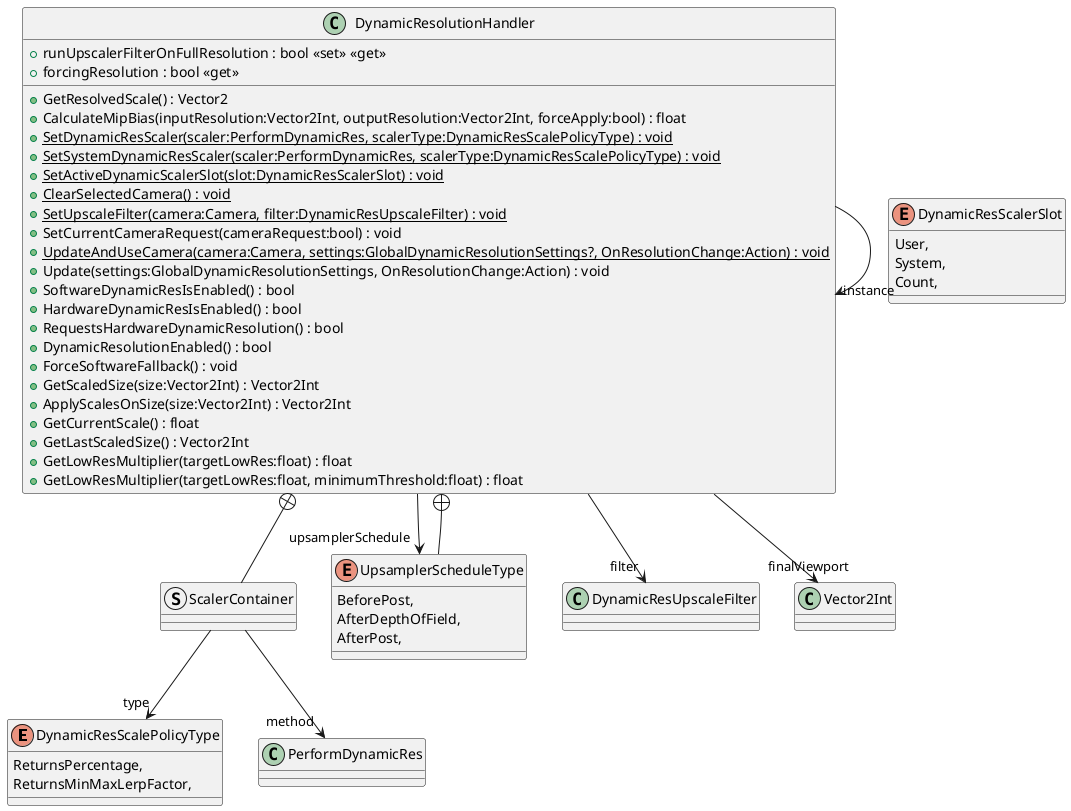 @startuml
enum DynamicResScalePolicyType {
    ReturnsPercentage,
    ReturnsMinMaxLerpFactor,
}
enum DynamicResScalerSlot {
    User,
    System,
    Count,
}
class DynamicResolutionHandler {
    + runUpscalerFilterOnFullResolution : bool <<set>> <<get>>
    + forcingResolution : bool <<get>>
    + GetResolvedScale() : Vector2
    + CalculateMipBias(inputResolution:Vector2Int, outputResolution:Vector2Int, forceApply:bool) : float
    {static} + SetDynamicResScaler(scaler:PerformDynamicRes, scalerType:DynamicResScalePolicyType) : void
    {static} + SetSystemDynamicResScaler(scaler:PerformDynamicRes, scalerType:DynamicResScalePolicyType) : void
    {static} + SetActiveDynamicScalerSlot(slot:DynamicResScalerSlot) : void
    + {static} ClearSelectedCamera() : void
    {static} + SetUpscaleFilter(camera:Camera, filter:DynamicResUpscaleFilter) : void
    + SetCurrentCameraRequest(cameraRequest:bool) : void
    + {static} UpdateAndUseCamera(camera:Camera, settings:GlobalDynamicResolutionSettings?, OnResolutionChange:Action) : void
    + Update(settings:GlobalDynamicResolutionSettings, OnResolutionChange:Action) : void
    + SoftwareDynamicResIsEnabled() : bool
    + HardwareDynamicResIsEnabled() : bool
    + RequestsHardwareDynamicResolution() : bool
    + DynamicResolutionEnabled() : bool
    + ForceSoftwareFallback() : void
    + GetScaledSize(size:Vector2Int) : Vector2Int
    + ApplyScalesOnSize(size:Vector2Int) : Vector2Int
    + GetCurrentScale() : float
    + GetLastScaledSize() : Vector2Int
    + GetLowResMultiplier(targetLowRes:float) : float
    + GetLowResMultiplier(targetLowRes:float, minimumThreshold:float) : float
}
struct ScalerContainer {
}
enum UpsamplerScheduleType {
    BeforePost,
    AfterDepthOfField,
    AfterPost,
}
DynamicResolutionHandler --> "filter" DynamicResUpscaleFilter
DynamicResolutionHandler --> "finalViewport" Vector2Int
DynamicResolutionHandler --> "upsamplerSchedule" UpsamplerScheduleType
DynamicResolutionHandler --> "instance" DynamicResolutionHandler
DynamicResolutionHandler +-- ScalerContainer
ScalerContainer --> "type" DynamicResScalePolicyType
ScalerContainer --> "method" PerformDynamicRes
DynamicResolutionHandler +-- UpsamplerScheduleType
@enduml
